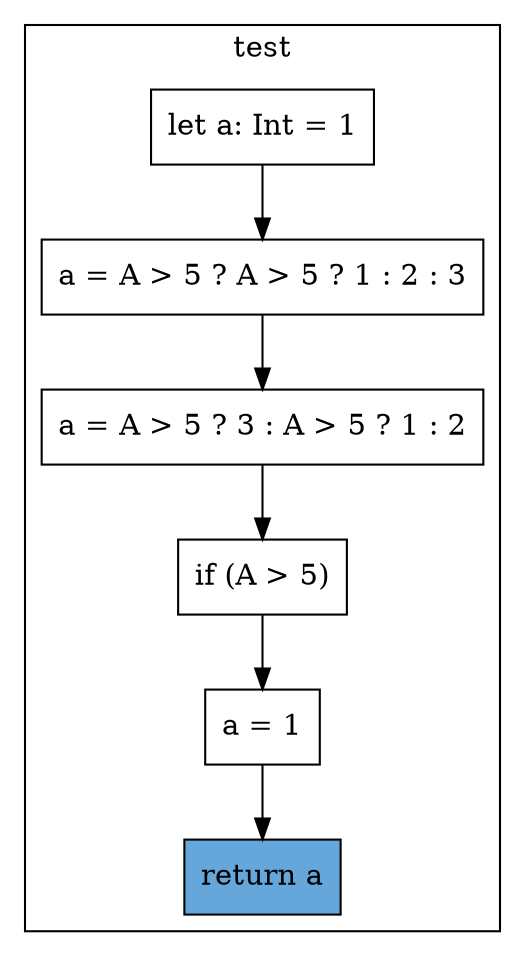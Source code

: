 digraph "duplicated-condition" {
    node [shape=box];
    subgraph "cluster_test" {
        label="test";
        "test_68" [label="let a: Int = 1"];
        "test_69" [label="a = A > 5 ? A > 5 ? 1 : 2 : 3"];
        "test_70" [label="a = A > 5 ? 3 : A > 5 ? 1 : 2"];
        "test_71" [label="if (A > 5)"];
        "test_72" [label="a = 1"];
        "test_73" [label="return a",style=filled,fillcolor="#66A7DB"];
        "test_68" -> "test_69";
        "test_69" -> "test_70";
        "test_70" -> "test_71";
        "test_71" -> "test_72";
        "test_72" -> "test_73";
    }
}
